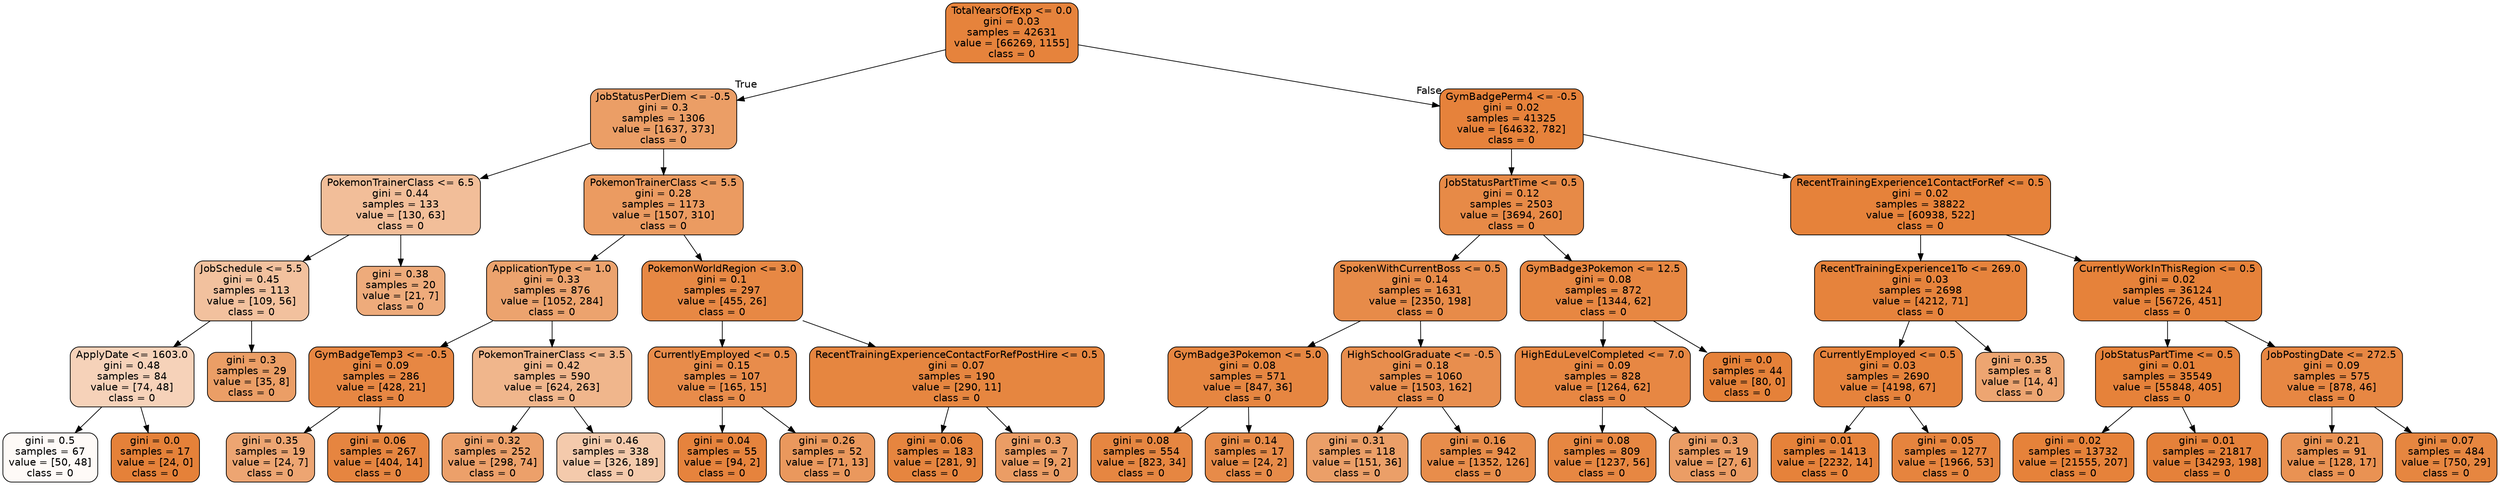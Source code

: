 digraph Tree {
node [shape=box, style="filled, rounded", color="black", fontname=helvetica] ;
edge [fontname=helvetica] ;
0 [label="TotalYearsOfExp <= 0.0\ngini = 0.03\nsamples = 42631\nvalue = [66269, 1155]\nclass = 0", fillcolor="#e58139fb"] ;
1 [label="JobStatusPerDiem <= -0.5\ngini = 0.3\nsamples = 1306\nvalue = [1637, 373]\nclass = 0", fillcolor="#e58139c5"] ;
0 -> 1 [labeldistance=2.5, labelangle=45, headlabel="True"] ;
2 [label="PokemonTrainerClass <= 6.5\ngini = 0.44\nsamples = 133\nvalue = [130, 63]\nclass = 0", fillcolor="#e5813983"] ;
1 -> 2 ;
3 [label="JobSchedule <= 5.5\ngini = 0.45\nsamples = 113\nvalue = [109, 56]\nclass = 0", fillcolor="#e581397c"] ;
2 -> 3 ;
4 [label="ApplyDate <= 1603.0\ngini = 0.48\nsamples = 84\nvalue = [74, 48]\nclass = 0", fillcolor="#e581395a"] ;
3 -> 4 ;
5 [label="gini = 0.5\nsamples = 67\nvalue = [50, 48]\nclass = 0", fillcolor="#e581390a"] ;
4 -> 5 ;
6 [label="gini = 0.0\nsamples = 17\nvalue = [24, 0]\nclass = 0", fillcolor="#e58139ff"] ;
4 -> 6 ;
7 [label="gini = 0.3\nsamples = 29\nvalue = [35, 8]\nclass = 0", fillcolor="#e58139c5"] ;
3 -> 7 ;
8 [label="gini = 0.38\nsamples = 20\nvalue = [21, 7]\nclass = 0", fillcolor="#e58139aa"] ;
2 -> 8 ;
9 [label="PokemonTrainerClass <= 5.5\ngini = 0.28\nsamples = 1173\nvalue = [1507, 310]\nclass = 0", fillcolor="#e58139cb"] ;
1 -> 9 ;
10 [label="ApplicationType <= 1.0\ngini = 0.33\nsamples = 876\nvalue = [1052, 284]\nclass = 0", fillcolor="#e58139ba"] ;
9 -> 10 ;
11 [label="GymBadgeTemp3 <= -0.5\ngini = 0.09\nsamples = 286\nvalue = [428, 21]\nclass = 0", fillcolor="#e58139f2"] ;
10 -> 11 ;
12 [label="gini = 0.35\nsamples = 19\nvalue = [24, 7]\nclass = 0", fillcolor="#e58139b5"] ;
11 -> 12 ;
13 [label="gini = 0.06\nsamples = 267\nvalue = [404, 14]\nclass = 0", fillcolor="#e58139f6"] ;
11 -> 13 ;
14 [label="PokemonTrainerClass <= 3.5\ngini = 0.42\nsamples = 590\nvalue = [624, 263]\nclass = 0", fillcolor="#e5813994"] ;
10 -> 14 ;
15 [label="gini = 0.32\nsamples = 252\nvalue = [298, 74]\nclass = 0", fillcolor="#e58139c0"] ;
14 -> 15 ;
16 [label="gini = 0.46\nsamples = 338\nvalue = [326, 189]\nclass = 0", fillcolor="#e581396b"] ;
14 -> 16 ;
17 [label="PokemonWorldRegion <= 3.0\ngini = 0.1\nsamples = 297\nvalue = [455, 26]\nclass = 0", fillcolor="#e58139f0"] ;
9 -> 17 ;
18 [label="CurrentlyEmployed <= 0.5\ngini = 0.15\nsamples = 107\nvalue = [165, 15]\nclass = 0", fillcolor="#e58139e8"] ;
17 -> 18 ;
19 [label="gini = 0.04\nsamples = 55\nvalue = [94, 2]\nclass = 0", fillcolor="#e58139fa"] ;
18 -> 19 ;
20 [label="gini = 0.26\nsamples = 52\nvalue = [71, 13]\nclass = 0", fillcolor="#e58139d0"] ;
18 -> 20 ;
21 [label="RecentTrainingExperienceContactForRefPostHire <= 0.5\ngini = 0.07\nsamples = 190\nvalue = [290, 11]\nclass = 0", fillcolor="#e58139f5"] ;
17 -> 21 ;
22 [label="gini = 0.06\nsamples = 183\nvalue = [281, 9]\nclass = 0", fillcolor="#e58139f7"] ;
21 -> 22 ;
23 [label="gini = 0.3\nsamples = 7\nvalue = [9, 2]\nclass = 0", fillcolor="#e58139c6"] ;
21 -> 23 ;
24 [label="GymBadgePerm4 <= -0.5\ngini = 0.02\nsamples = 41325\nvalue = [64632, 782]\nclass = 0", fillcolor="#e58139fc"] ;
0 -> 24 [labeldistance=2.5, labelangle=-45, headlabel="False"] ;
25 [label="JobStatusPartTime <= 0.5\ngini = 0.12\nsamples = 2503\nvalue = [3694, 260]\nclass = 0", fillcolor="#e58139ed"] ;
24 -> 25 ;
26 [label="SpokenWithCurrentBoss <= 0.5\ngini = 0.14\nsamples = 1631\nvalue = [2350, 198]\nclass = 0", fillcolor="#e58139ea"] ;
25 -> 26 ;
27 [label="GymBadge3Pokemon <= 5.0\ngini = 0.08\nsamples = 571\nvalue = [847, 36]\nclass = 0", fillcolor="#e58139f4"] ;
26 -> 27 ;
28 [label="gini = 0.08\nsamples = 554\nvalue = [823, 34]\nclass = 0", fillcolor="#e58139f4"] ;
27 -> 28 ;
29 [label="gini = 0.14\nsamples = 17\nvalue = [24, 2]\nclass = 0", fillcolor="#e58139ea"] ;
27 -> 29 ;
30 [label="HighSchoolGraduate <= -0.5\ngini = 0.18\nsamples = 1060\nvalue = [1503, 162]\nclass = 0", fillcolor="#e58139e4"] ;
26 -> 30 ;
31 [label="gini = 0.31\nsamples = 118\nvalue = [151, 36]\nclass = 0", fillcolor="#e58139c2"] ;
30 -> 31 ;
32 [label="gini = 0.16\nsamples = 942\nvalue = [1352, 126]\nclass = 0", fillcolor="#e58139e7"] ;
30 -> 32 ;
33 [label="GymBadge3Pokemon <= 12.5\ngini = 0.08\nsamples = 872\nvalue = [1344, 62]\nclass = 0", fillcolor="#e58139f3"] ;
25 -> 33 ;
34 [label="HighEduLevelCompleted <= 7.0\ngini = 0.09\nsamples = 828\nvalue = [1264, 62]\nclass = 0", fillcolor="#e58139f2"] ;
33 -> 34 ;
35 [label="gini = 0.08\nsamples = 809\nvalue = [1237, 56]\nclass = 0", fillcolor="#e58139f3"] ;
34 -> 35 ;
36 [label="gini = 0.3\nsamples = 19\nvalue = [27, 6]\nclass = 0", fillcolor="#e58139c6"] ;
34 -> 36 ;
37 [label="gini = 0.0\nsamples = 44\nvalue = [80, 0]\nclass = 0", fillcolor="#e58139ff"] ;
33 -> 37 ;
38 [label="RecentTrainingExperience1ContactForRef <= 0.5\ngini = 0.02\nsamples = 38822\nvalue = [60938, 522]\nclass = 0", fillcolor="#e58139fd"] ;
24 -> 38 ;
39 [label="RecentTrainingExperience1To <= 269.0\ngini = 0.03\nsamples = 2698\nvalue = [4212, 71]\nclass = 0", fillcolor="#e58139fb"] ;
38 -> 39 ;
40 [label="CurrentlyEmployed <= 0.5\ngini = 0.03\nsamples = 2690\nvalue = [4198, 67]\nclass = 0", fillcolor="#e58139fb"] ;
39 -> 40 ;
41 [label="gini = 0.01\nsamples = 1413\nvalue = [2232, 14]\nclass = 0", fillcolor="#e58139fd"] ;
40 -> 41 ;
42 [label="gini = 0.05\nsamples = 1277\nvalue = [1966, 53]\nclass = 0", fillcolor="#e58139f8"] ;
40 -> 42 ;
43 [label="gini = 0.35\nsamples = 8\nvalue = [14, 4]\nclass = 0", fillcolor="#e58139b6"] ;
39 -> 43 ;
44 [label="CurrentlyWorkInThisRegion <= 0.5\ngini = 0.02\nsamples = 36124\nvalue = [56726, 451]\nclass = 0", fillcolor="#e58139fd"] ;
38 -> 44 ;
45 [label="JobStatusPartTime <= 0.5\ngini = 0.01\nsamples = 35549\nvalue = [55848, 405]\nclass = 0", fillcolor="#e58139fd"] ;
44 -> 45 ;
46 [label="gini = 0.02\nsamples = 13732\nvalue = [21555, 207]\nclass = 0", fillcolor="#e58139fd"] ;
45 -> 46 ;
47 [label="gini = 0.01\nsamples = 21817\nvalue = [34293, 198]\nclass = 0", fillcolor="#e58139fe"] ;
45 -> 47 ;
48 [label="JobPostingDate <= 272.5\ngini = 0.09\nsamples = 575\nvalue = [878, 46]\nclass = 0", fillcolor="#e58139f2"] ;
44 -> 48 ;
49 [label="gini = 0.21\nsamples = 91\nvalue = [128, 17]\nclass = 0", fillcolor="#e58139dd"] ;
48 -> 49 ;
50 [label="gini = 0.07\nsamples = 484\nvalue = [750, 29]\nclass = 0", fillcolor="#e58139f5"] ;
48 -> 50 ;
}